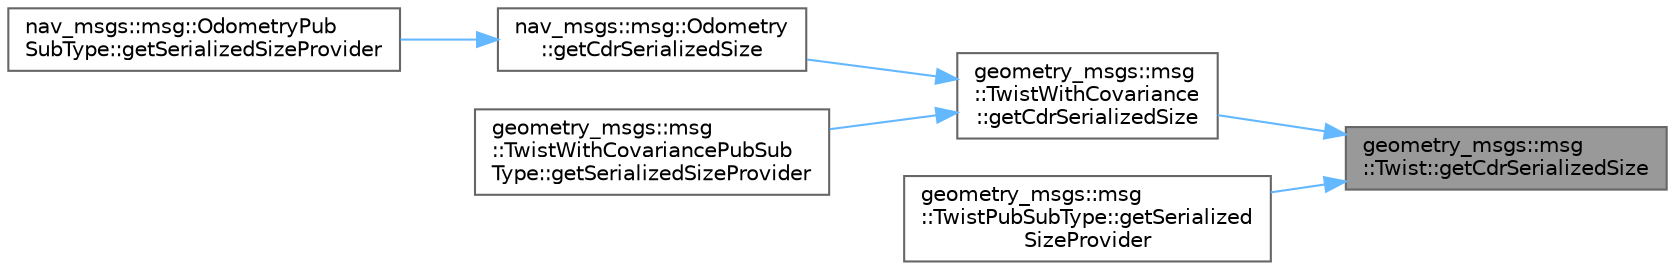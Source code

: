 digraph "geometry_msgs::msg::Twist::getCdrSerializedSize"
{
 // INTERACTIVE_SVG=YES
 // LATEX_PDF_SIZE
  bgcolor="transparent";
  edge [fontname=Helvetica,fontsize=10,labelfontname=Helvetica,labelfontsize=10];
  node [fontname=Helvetica,fontsize=10,shape=box,height=0.2,width=0.4];
  rankdir="RL";
  Node1 [id="Node000001",label="geometry_msgs::msg\l::Twist::getCdrSerializedSize",height=0.2,width=0.4,color="gray40", fillcolor="grey60", style="filled", fontcolor="black",tooltip="This function returns the serialized size of a data depending on the buffer alignment."];
  Node1 -> Node2 [id="edge1_Node000001_Node000002",dir="back",color="steelblue1",style="solid",tooltip=" "];
  Node2 [id="Node000002",label="geometry_msgs::msg\l::TwistWithCovariance\l::getCdrSerializedSize",height=0.2,width=0.4,color="grey40", fillcolor="white", style="filled",URL="$d2/d2f/classgeometry__msgs_1_1msg_1_1TwistWithCovariance.html#ae69e0ab3d6d949df7d8ad7ea644b3361",tooltip="This function returns the serialized size of a data depending on the buffer alignment."];
  Node2 -> Node3 [id="edge2_Node000002_Node000003",dir="back",color="steelblue1",style="solid",tooltip=" "];
  Node3 [id="Node000003",label="nav_msgs::msg::Odometry\l::getCdrSerializedSize",height=0.2,width=0.4,color="grey40", fillcolor="white", style="filled",URL="$d3/d69/classnav__msgs_1_1msg_1_1Odometry.html#abeb384ad22595b0a91148a24a52bdc6e",tooltip="This function returns the serialized size of a data depending on the buffer alignment."];
  Node3 -> Node4 [id="edge3_Node000003_Node000004",dir="back",color="steelblue1",style="solid",tooltip=" "];
  Node4 [id="Node000004",label="nav_msgs::msg::OdometryPub\lSubType::getSerializedSizeProvider",height=0.2,width=0.4,color="grey40", fillcolor="white", style="filled",URL="$dc/dc5/classnav__msgs_1_1msg_1_1OdometryPubSubType.html#a0b4cb75674ddd79517eaa3f9c8afa802",tooltip=" "];
  Node2 -> Node5 [id="edge4_Node000002_Node000005",dir="back",color="steelblue1",style="solid",tooltip=" "];
  Node5 [id="Node000005",label="geometry_msgs::msg\l::TwistWithCovariancePubSub\lType::getSerializedSizeProvider",height=0.2,width=0.4,color="grey40", fillcolor="white", style="filled",URL="$d7/d1f/classgeometry__msgs_1_1msg_1_1TwistWithCovariancePubSubType.html#a408e860efd9dc79cd5c7e3ae45b81682",tooltip=" "];
  Node1 -> Node6 [id="edge5_Node000001_Node000006",dir="back",color="steelblue1",style="solid",tooltip=" "];
  Node6 [id="Node000006",label="geometry_msgs::msg\l::TwistPubSubType::getSerialized\lSizeProvider",height=0.2,width=0.4,color="grey40", fillcolor="white", style="filled",URL="$d1/d91/classgeometry__msgs_1_1msg_1_1TwistPubSubType.html#a0b4c17866dbb3f15d03a2563bf695195",tooltip=" "];
}
